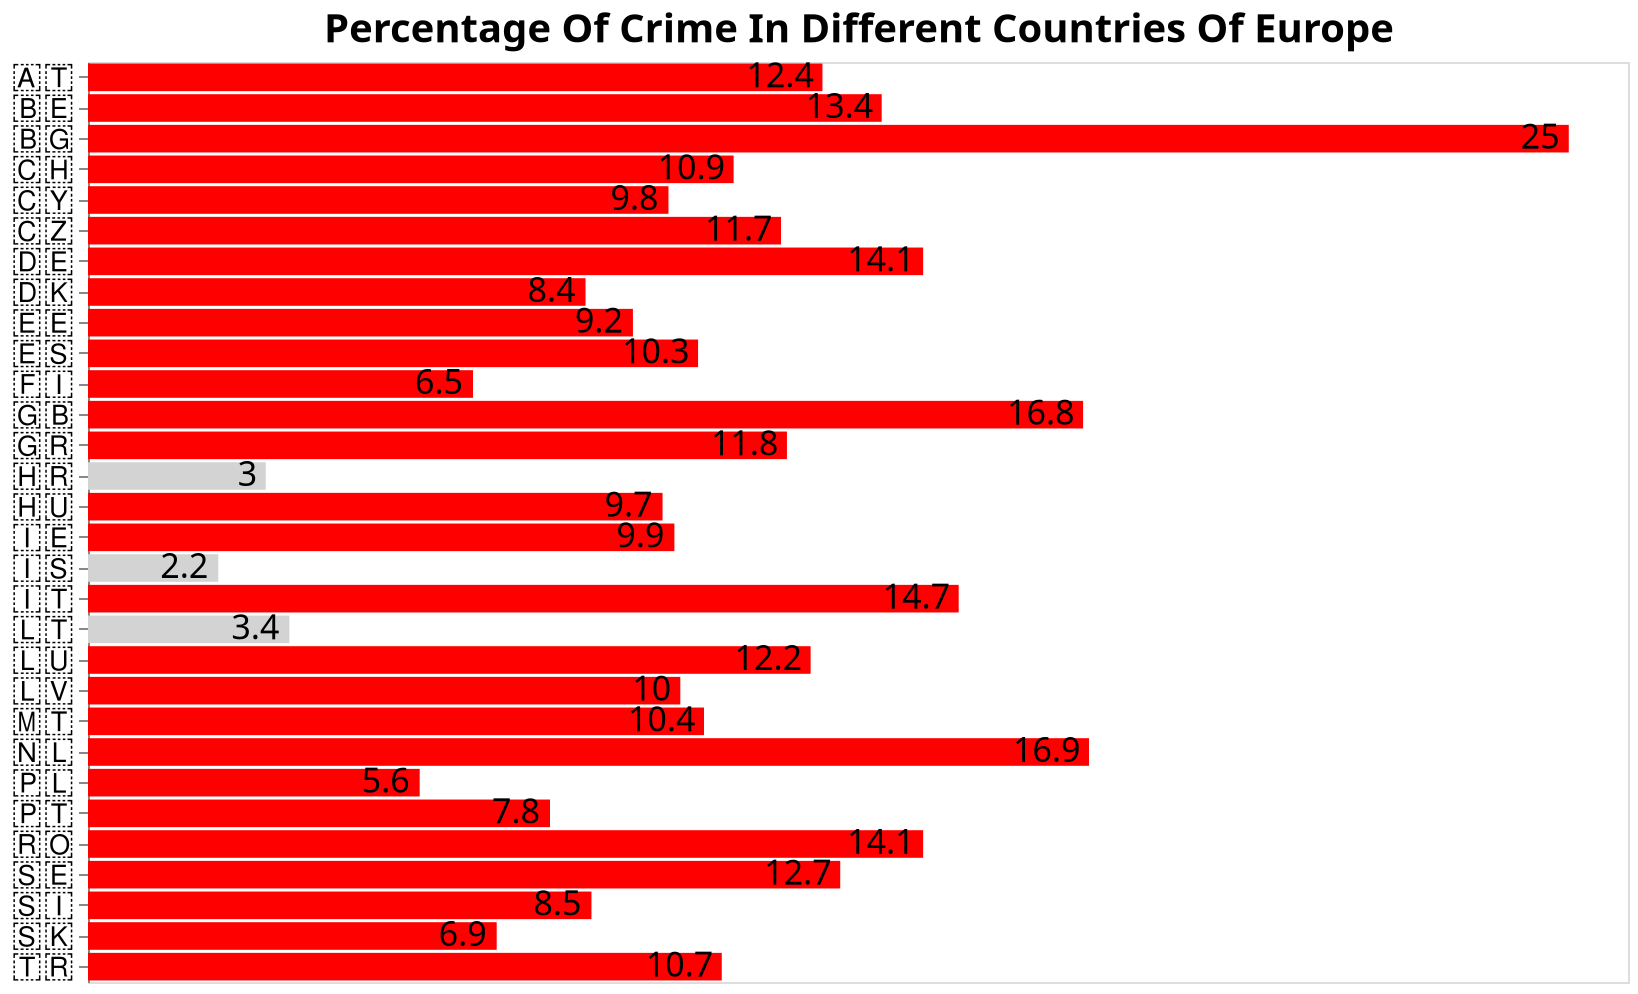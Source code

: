 {
  "$schema": "https://vega.github.io/schema/vega-lite/v4.json",
  "description": "Vega-Lite version of bar chart from https://observablehq.com/@d3/learn-d3-scales.",
  "title": {
    "text": "Percentage Of Crime In Different Countries Of Europe",
    "fontSize": 20
  },
  "width": 770,
  "height": 460,
  "background": "white",
  "data": {
    "values": [
      {"country": "🇦🇹", "PercentageofCrime": 12.4},
      {"country": "🇧🇪", "PercentageofCrime": 13.4},
      {"country": "🇧🇬", "PercentageofCrime": 25},
      {"country": "🇨🇭", "PercentageofCrime": 10.9},
      {"country": "🇨🇾", "PercentageofCrime": 9.8},
      {"country": "🇨🇿", "PercentageofCrime": 11.7},
      {"country": "🇩🇪", "PercentageofCrime": 14.1},
      {"country": "🇩🇰", "PercentageofCrime": 8.4},
      {"country": "🇪🇪", "PercentageofCrime": 9.2},
      {"country": "🇬🇷", "PercentageofCrime": 11.8},
      {"country": "🇪🇸", "PercentageofCrime": 10.3},
      {"country": "🇫🇮", "PercentageofCrime": 6.5},
      {"country": "🇭🇷", "PercentageofCrime": 3},
      {"country": "🇭🇺", "PercentageofCrime": 9.7},
      {"country": "🇮🇪", "PercentageofCrime": 9.9},
      {"country": "🇮🇸", "PercentageofCrime": 2.2},
      {"country": "🇮🇹", "PercentageofCrime": 14.7},
      {"country": "🇱🇹", "PercentageofCrime": 3.4},
      {"country": "🇱🇺", "PercentageofCrime": 12.2},
      {"country": "🇱🇻", "PercentageofCrime": 10},
      {"country": "🇲🇹", "PercentageofCrime": 10.4},
      {"country": "🇳🇱", "PercentageofCrime": 16.9},
      {"country": "🇵🇱", "PercentageofCrime": 5.6},
      {"country": "🇵🇹", "PercentageofCrime": 7.8},
      {"country": "🇷🇴", "PercentageofCrime": 14.1},
      {"country": "🇸🇪", "PercentageofCrime": 12.7},
      {"country": "🇸🇮", "PercentageofCrime": 8.5},
      {"country": "🇸🇰", "PercentageofCrime": 6.9},
      {"country": "🇹🇷", "PercentageofCrime": 10.7},
      {"country": "🇬🇧", "PercentageofCrime": 16.8}
    ]
  },
  "params": [
    {
      "name": "Country_selection",
      "bind": {
        "input": "select",
        "options": [
          null,
          "🇦🇹",
          "🇧🇪",
          "🇧🇬",
          "🇨🇭",
          "🇨🇾",
          "🇨🇿",
          "🇩🇪",
          "🇩🇰",
          "🇪🇪",
          "🇬🇷",
          "🇪🇸",
          "🇫🇮",
          "🇭🇷",
          "🇭🇺",
          "🇮🇪",
          "🇮🇸",
          "🇮🇹",
          "🇱🇹",
          "🇲🇹",
          "🇱🇺",
          "🇳🇱",
          "🇵🇹",
          "🇷🇴",
          "🇵🇱",
          "🇸🇪",
          "🇸🇮",
          "🇸🇰",
          "🇹🇷",
          "🇬🇧"
        ],
        "labels": [
          "Show All",
          "🇦🇹",
          "🇧🇪",
          "🇧🇬",
          "🇨🇭",
          "🇨🇾",
          "🇨🇿",
          "🇩🇪",
          "🇩🇰",
          "🇪🇪",
          "🇬🇷",
          "🇪🇸",
          "🇫🇮",
          "🇭🇷",
          "🇭🇺",
          "🇮🇪",
          "🇮🇸",
          "🇮🇹",
          "🇱🇹",
          "🇲🇹",
          "🇱🇺",
          "🇳🇱",
          "🇵🇹",
          "🇷🇴",
          "🇵🇱",
          "🇸🇪",
          "🇸🇮",
          "🇸🇰",
          "🇹🇷",
          "🇬🇧"
        ],
        "name": "Country Selection: "
      }
    }
  ],
  "transform": [
    {
      "filter": "Country_selection == null || datum.country == Country_selection"
    }
  ],
  "encoding": {
    "y": {
      "field": "country",
      "type": "nominal",
      "axis": {"title": null, "labelFontSize": 18}
    },
    "x": {
      "field": "PercentageofCrime",
      "type": "quantitative",
      "title": null,
      "axis": null
    }
  },
  "layer": [
    {
      "mark": "bar",
      "encoding": {
        "color": {
          "condition": {
            "test": {"field": "PercentageofCrime", "gt": 5},
            "value": "red"
          },
          "value": "lightgrey"
        }
      }
    },
    {
      "mark": {
        "type": "text",
        "fontSize": 17,
        "align": "right",
        "xOffset": -4,
        "aria": false
      },
      "encoding": {
        "text": {"field": "PercentageofCrime", "type": "quantitative"},
        "color": {"value": "Black"}
      }
    }
  ],
  "config": {"tick": {}}
}

